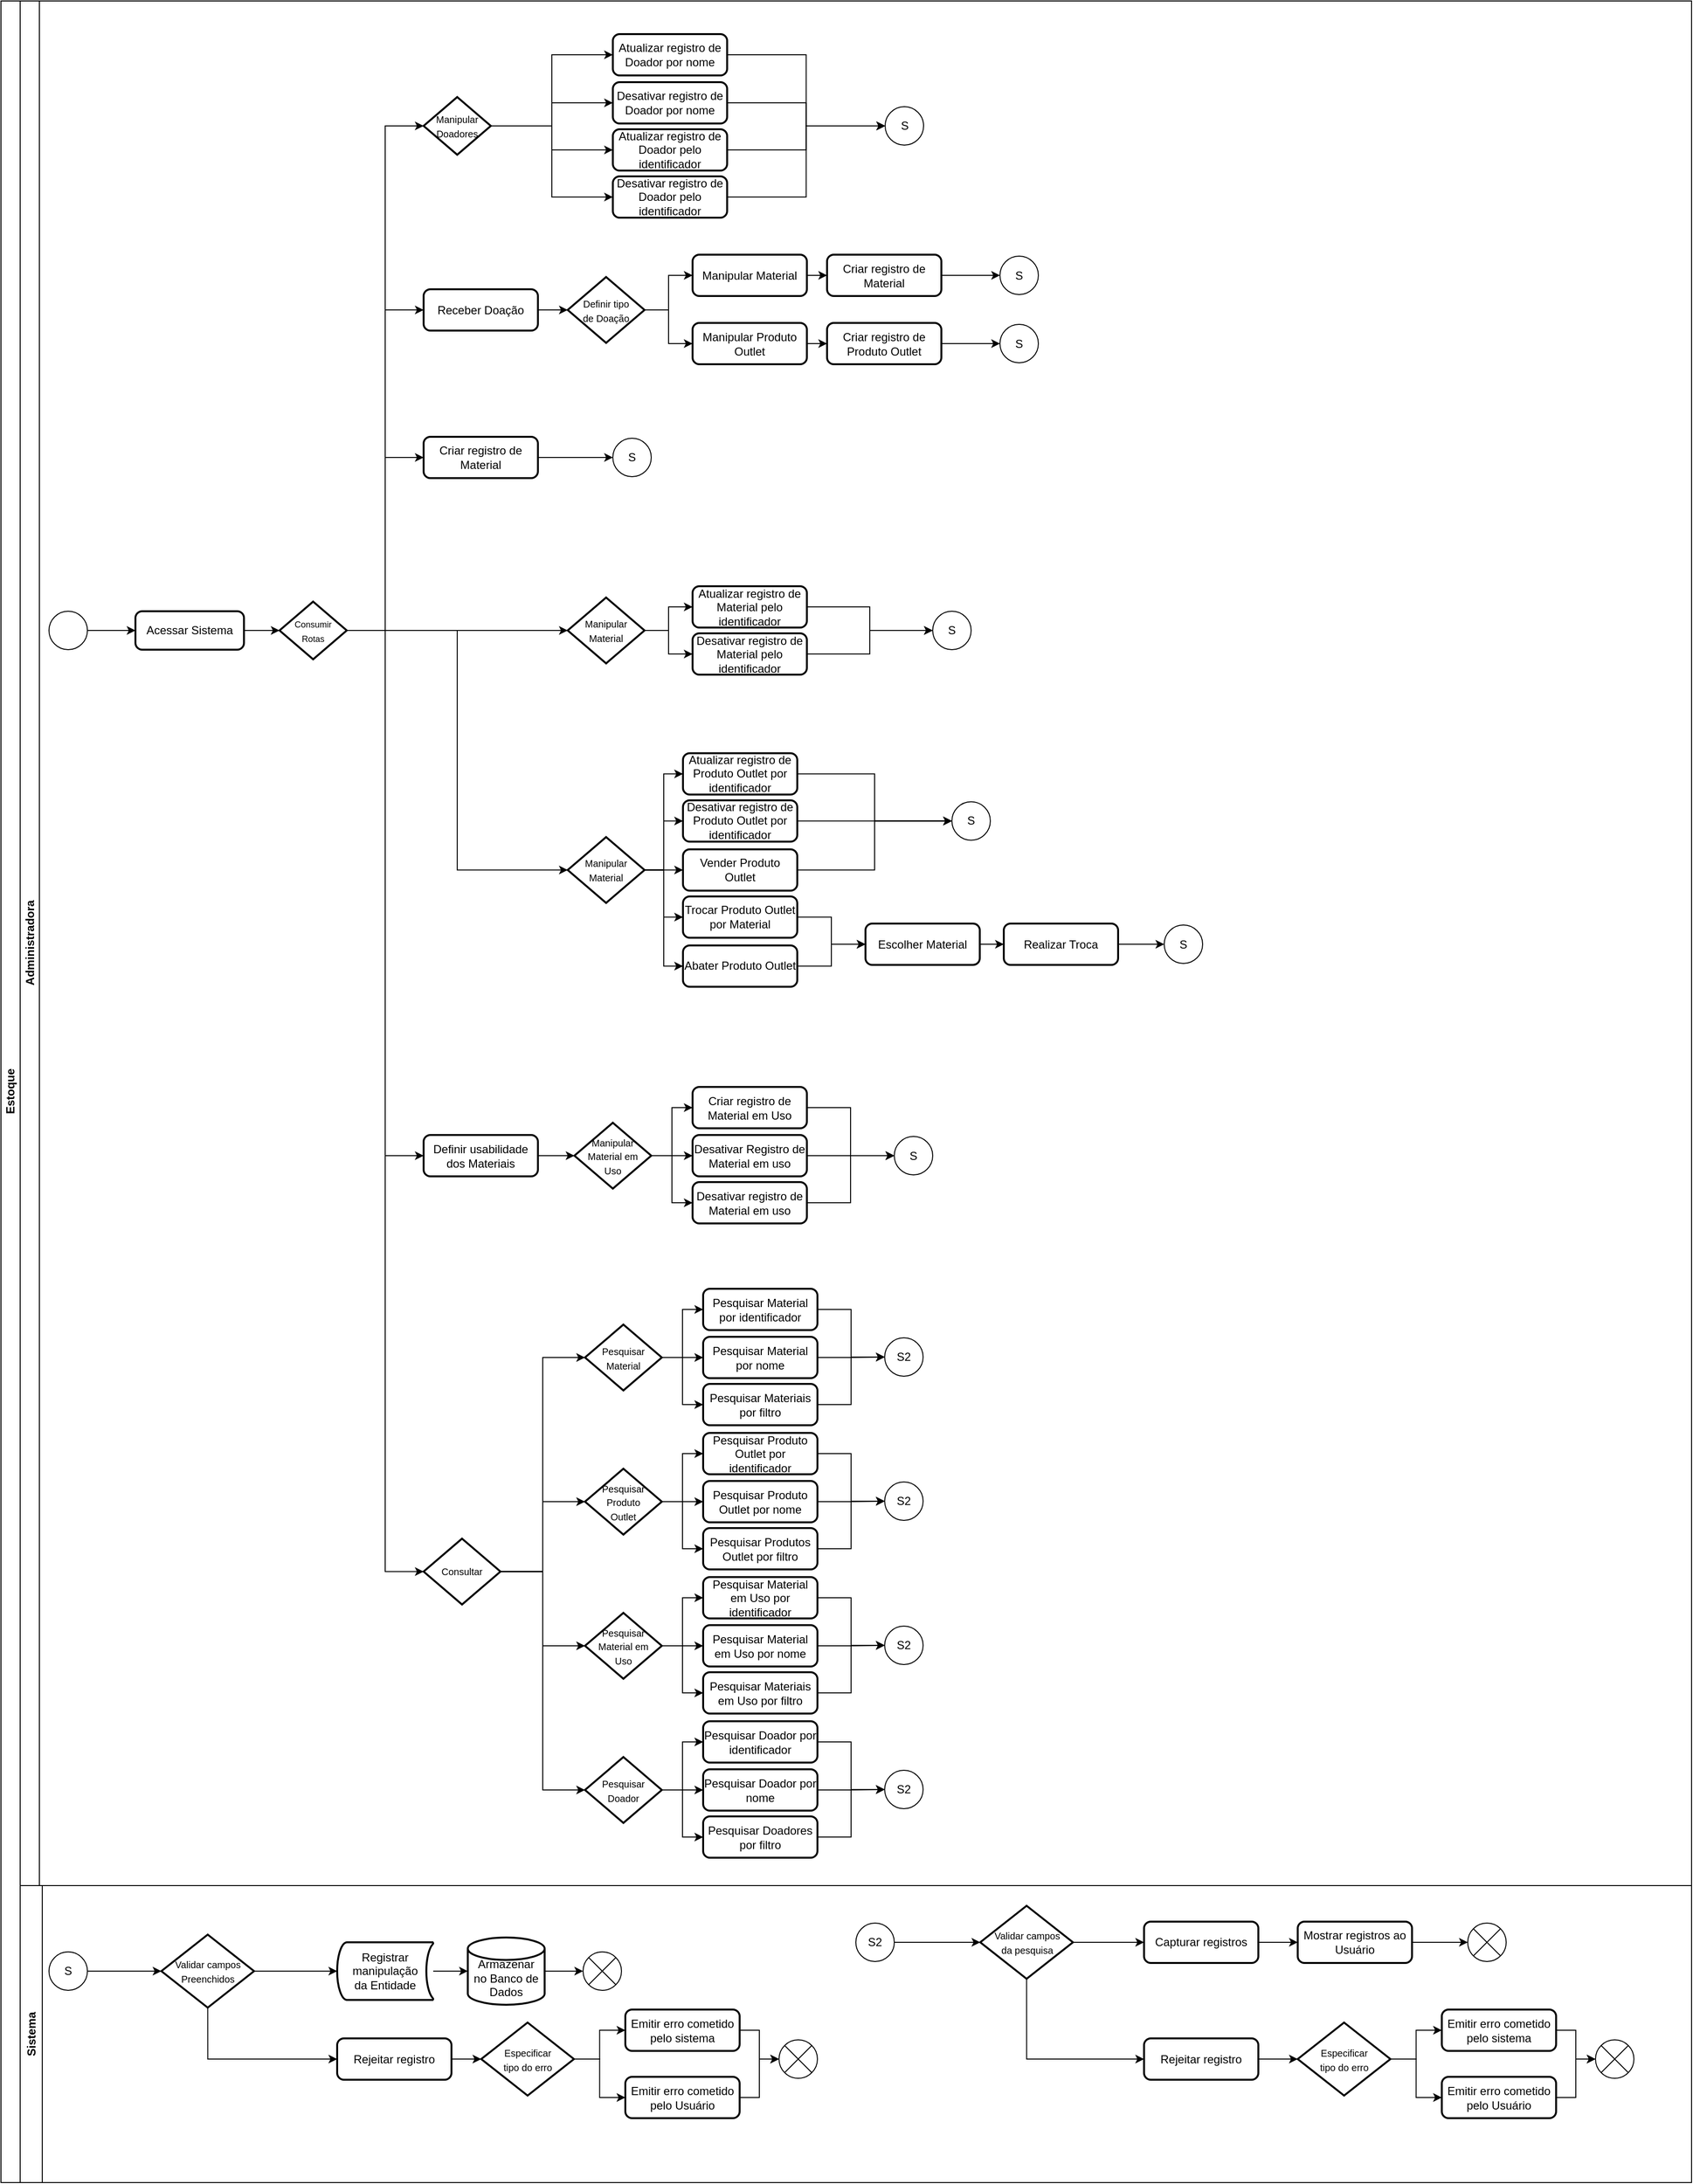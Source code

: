 <mxfile version="24.3.1" type="device">
  <diagram name="Página-1" id="qYTIleNpbE9c3qGc4Jwz">
    <mxGraphModel dx="722" dy="755" grid="1" gridSize="10" guides="1" tooltips="1" connect="1" arrows="1" fold="1" page="1" pageScale="1" pageWidth="827" pageHeight="1169" math="0" shadow="0">
      <root>
        <mxCell id="0" />
        <mxCell id="1" parent="0" />
        <mxCell id="EBbAfh6tv7qkJCFMbe4G-1" value="Estoque" style="swimlane;childLayout=stackLayout;resizeParent=1;resizeParentMax=0;horizontal=0;startSize=20;horizontalStack=0;html=1;" parent="1" vertex="1">
          <mxGeometry x="150" y="20" width="1760" height="2270" as="geometry">
            <mxRectangle x="150" y="20" width="40" height="70" as="alternateBounds" />
          </mxGeometry>
        </mxCell>
        <mxCell id="EBbAfh6tv7qkJCFMbe4G-2" value="Administradora" style="swimlane;startSize=20;horizontal=0;html=1;" parent="EBbAfh6tv7qkJCFMbe4G-1" vertex="1">
          <mxGeometry x="20" width="1740" height="1961" as="geometry">
            <mxRectangle x="20" width="1640" height="30" as="alternateBounds" />
          </mxGeometry>
        </mxCell>
        <mxCell id="EBbAfh6tv7qkJCFMbe4G-159" style="edgeStyle=orthogonalEdgeStyle;rounded=0;orthogonalLoop=1;jettySize=auto;html=1;entryX=0;entryY=0.5;entryDx=0;entryDy=0;" parent="EBbAfh6tv7qkJCFMbe4G-2" source="EBbAfh6tv7qkJCFMbe4G-19" target="EBbAfh6tv7qkJCFMbe4G-155" edge="1">
          <mxGeometry relative="1" as="geometry" />
        </mxCell>
        <mxCell id="EBbAfh6tv7qkJCFMbe4G-160" style="edgeStyle=orthogonalEdgeStyle;rounded=0;orthogonalLoop=1;jettySize=auto;html=1;entryX=0;entryY=0.5;entryDx=0;entryDy=0;" parent="EBbAfh6tv7qkJCFMbe4G-2" source="EBbAfh6tv7qkJCFMbe4G-19" target="EBbAfh6tv7qkJCFMbe4G-154" edge="1">
          <mxGeometry relative="1" as="geometry" />
        </mxCell>
        <mxCell id="EBbAfh6tv7qkJCFMbe4G-161" style="edgeStyle=orthogonalEdgeStyle;rounded=0;orthogonalLoop=1;jettySize=auto;html=1;entryX=0;entryY=0.5;entryDx=0;entryDy=0;" parent="EBbAfh6tv7qkJCFMbe4G-2" source="EBbAfh6tv7qkJCFMbe4G-19" target="EBbAfh6tv7qkJCFMbe4G-152" edge="1">
          <mxGeometry relative="1" as="geometry" />
        </mxCell>
        <mxCell id="EBbAfh6tv7qkJCFMbe4G-162" style="edgeStyle=orthogonalEdgeStyle;rounded=0;orthogonalLoop=1;jettySize=auto;html=1;entryX=0;entryY=0.5;entryDx=0;entryDy=0;" parent="EBbAfh6tv7qkJCFMbe4G-2" source="EBbAfh6tv7qkJCFMbe4G-19" target="EBbAfh6tv7qkJCFMbe4G-153" edge="1">
          <mxGeometry relative="1" as="geometry" />
        </mxCell>
        <mxCell id="EBbAfh6tv7qkJCFMbe4G-19" value="&lt;font size=&quot;1&quot;&gt;Manipular Doadores&lt;/font&gt;" style="strokeWidth=2;html=1;shape=mxgraph.flowchart.decision;whiteSpace=wrap;" parent="EBbAfh6tv7qkJCFMbe4G-2" vertex="1">
          <mxGeometry x="420" y="100" width="70" height="60" as="geometry" />
        </mxCell>
        <mxCell id="EBbAfh6tv7qkJCFMbe4G-145" style="edgeStyle=orthogonalEdgeStyle;rounded=0;orthogonalLoop=1;jettySize=auto;html=1;" parent="EBbAfh6tv7qkJCFMbe4G-2" source="EBbAfh6tv7qkJCFMbe4G-144" edge="1">
          <mxGeometry relative="1" as="geometry">
            <mxPoint x="120" y="655" as="targetPoint" />
          </mxGeometry>
        </mxCell>
        <mxCell id="EBbAfh6tv7qkJCFMbe4G-144" value="" style="ellipse;whiteSpace=wrap;html=1;aspect=fixed;" parent="EBbAfh6tv7qkJCFMbe4G-2" vertex="1">
          <mxGeometry x="30" y="635" width="40" height="40" as="geometry" />
        </mxCell>
        <mxCell id="EBbAfh6tv7qkJCFMbe4G-146" value="Acessar Sistema" style="rounded=1;whiteSpace=wrap;html=1;absoluteArcSize=1;arcSize=14;strokeWidth=2;" parent="EBbAfh6tv7qkJCFMbe4G-2" vertex="1">
          <mxGeometry x="120" y="635" width="113" height="40" as="geometry" />
        </mxCell>
        <mxCell id="EBbAfh6tv7qkJCFMbe4G-189" style="edgeStyle=orthogonalEdgeStyle;rounded=0;orthogonalLoop=1;jettySize=auto;html=1;entryX=0;entryY=0.5;entryDx=0;entryDy=0;" parent="EBbAfh6tv7qkJCFMbe4G-2" source="EBbAfh6tv7qkJCFMbe4G-147" target="EBbAfh6tv7qkJCFMbe4G-168" edge="1">
          <mxGeometry relative="1" as="geometry" />
        </mxCell>
        <mxCell id="EBbAfh6tv7qkJCFMbe4G-193" style="edgeStyle=orthogonalEdgeStyle;rounded=0;orthogonalLoop=1;jettySize=auto;html=1;entryX=0;entryY=0.5;entryDx=0;entryDy=0;" parent="EBbAfh6tv7qkJCFMbe4G-2" source="EBbAfh6tv7qkJCFMbe4G-147" target="EBbAfh6tv7qkJCFMbe4G-191" edge="1">
          <mxGeometry relative="1" as="geometry" />
        </mxCell>
        <mxCell id="EBbAfh6tv7qkJCFMbe4G-248" style="edgeStyle=orthogonalEdgeStyle;rounded=0;orthogonalLoop=1;jettySize=auto;html=1;exitX=1;exitY=0.5;exitDx=0;exitDy=0;exitPerimeter=0;entryX=0;entryY=0.5;entryDx=0;entryDy=0;" parent="EBbAfh6tv7qkJCFMbe4G-2" source="EBbAfh6tv7qkJCFMbe4G-147" target="EBbAfh6tv7qkJCFMbe4G-247" edge="1">
          <mxGeometry relative="1" as="geometry" />
        </mxCell>
        <mxCell id="EBbAfh6tv7qkJCFMbe4G-147" value="&lt;span style=&quot;font-size: 9px;&quot;&gt;Consumir &lt;br&gt;Rotas&lt;/span&gt;" style="strokeWidth=2;html=1;shape=mxgraph.flowchart.decision;whiteSpace=wrap;" parent="EBbAfh6tv7qkJCFMbe4G-2" vertex="1">
          <mxGeometry x="270" y="625" width="70" height="60" as="geometry" />
        </mxCell>
        <mxCell id="EBbAfh6tv7qkJCFMbe4G-148" style="edgeStyle=orthogonalEdgeStyle;rounded=0;orthogonalLoop=1;jettySize=auto;html=1;entryX=0;entryY=0.5;entryDx=0;entryDy=0;entryPerimeter=0;" parent="EBbAfh6tv7qkJCFMbe4G-2" source="EBbAfh6tv7qkJCFMbe4G-146" target="EBbAfh6tv7qkJCFMbe4G-147" edge="1">
          <mxGeometry relative="1" as="geometry" />
        </mxCell>
        <mxCell id="EBbAfh6tv7qkJCFMbe4G-149" style="edgeStyle=orthogonalEdgeStyle;rounded=0;orthogonalLoop=1;jettySize=auto;html=1;entryX=0;entryY=0.5;entryDx=0;entryDy=0;entryPerimeter=0;" parent="EBbAfh6tv7qkJCFMbe4G-2" source="EBbAfh6tv7qkJCFMbe4G-147" target="EBbAfh6tv7qkJCFMbe4G-19" edge="1">
          <mxGeometry relative="1" as="geometry" />
        </mxCell>
        <mxCell id="I0vhVhWJqTMzAjdZEAVi-24" style="edgeStyle=orthogonalEdgeStyle;rounded=0;orthogonalLoop=1;jettySize=auto;html=1;entryX=0;entryY=0.5;entryDx=0;entryDy=0;" parent="EBbAfh6tv7qkJCFMbe4G-2" source="EBbAfh6tv7qkJCFMbe4G-152" target="I0vhVhWJqTMzAjdZEAVi-21" edge="1">
          <mxGeometry relative="1" as="geometry" />
        </mxCell>
        <mxCell id="EBbAfh6tv7qkJCFMbe4G-152" value="Atualizar registro de Doador pelo identificador" style="rounded=1;whiteSpace=wrap;html=1;absoluteArcSize=1;arcSize=14;strokeWidth=2;" parent="EBbAfh6tv7qkJCFMbe4G-2" vertex="1">
          <mxGeometry x="617" y="133.5" width="119" height="43" as="geometry" />
        </mxCell>
        <mxCell id="I0vhVhWJqTMzAjdZEAVi-23" style="edgeStyle=orthogonalEdgeStyle;rounded=0;orthogonalLoop=1;jettySize=auto;html=1;entryX=0;entryY=0.5;entryDx=0;entryDy=0;" parent="EBbAfh6tv7qkJCFMbe4G-2" source="EBbAfh6tv7qkJCFMbe4G-153" target="I0vhVhWJqTMzAjdZEAVi-21" edge="1">
          <mxGeometry relative="1" as="geometry" />
        </mxCell>
        <mxCell id="EBbAfh6tv7qkJCFMbe4G-153" value="Desativar registro de Doador pelo identificador" style="rounded=1;whiteSpace=wrap;html=1;absoluteArcSize=1;arcSize=14;strokeWidth=2;" parent="EBbAfh6tv7qkJCFMbe4G-2" vertex="1">
          <mxGeometry x="617" y="182.5" width="119" height="43" as="geometry" />
        </mxCell>
        <mxCell id="I0vhVhWJqTMzAjdZEAVi-25" style="edgeStyle=orthogonalEdgeStyle;rounded=0;orthogonalLoop=1;jettySize=auto;html=1;entryX=0;entryY=0.5;entryDx=0;entryDy=0;" parent="EBbAfh6tv7qkJCFMbe4G-2" source="EBbAfh6tv7qkJCFMbe4G-154" target="I0vhVhWJqTMzAjdZEAVi-21" edge="1">
          <mxGeometry relative="1" as="geometry" />
        </mxCell>
        <mxCell id="EBbAfh6tv7qkJCFMbe4G-154" value="Desativar registro de Doador por nome" style="rounded=1;whiteSpace=wrap;html=1;absoluteArcSize=1;arcSize=14;strokeWidth=2;" parent="EBbAfh6tv7qkJCFMbe4G-2" vertex="1">
          <mxGeometry x="617" y="84.5" width="119" height="43" as="geometry" />
        </mxCell>
        <mxCell id="I0vhVhWJqTMzAjdZEAVi-26" style="edgeStyle=orthogonalEdgeStyle;rounded=0;orthogonalLoop=1;jettySize=auto;html=1;entryX=0;entryY=0.5;entryDx=0;entryDy=0;" parent="EBbAfh6tv7qkJCFMbe4G-2" source="EBbAfh6tv7qkJCFMbe4G-155" target="I0vhVhWJqTMzAjdZEAVi-21" edge="1">
          <mxGeometry relative="1" as="geometry">
            <mxPoint x="880" y="100" as="targetPoint" />
          </mxGeometry>
        </mxCell>
        <mxCell id="EBbAfh6tv7qkJCFMbe4G-155" value="Atualizar registro de Doador por nome" style="rounded=1;whiteSpace=wrap;html=1;absoluteArcSize=1;arcSize=14;strokeWidth=2;" parent="EBbAfh6tv7qkJCFMbe4G-2" vertex="1">
          <mxGeometry x="617" y="34.5" width="119" height="43" as="geometry" />
        </mxCell>
        <mxCell id="EBbAfh6tv7qkJCFMbe4G-170" style="edgeStyle=orthogonalEdgeStyle;rounded=0;orthogonalLoop=1;jettySize=auto;html=1;" parent="EBbAfh6tv7qkJCFMbe4G-2" source="EBbAfh6tv7qkJCFMbe4G-168" target="EBbAfh6tv7qkJCFMbe4G-169" edge="1">
          <mxGeometry relative="1" as="geometry" />
        </mxCell>
        <mxCell id="EBbAfh6tv7qkJCFMbe4G-168" value="Receber Doação" style="rounded=1;whiteSpace=wrap;html=1;absoluteArcSize=1;arcSize=14;strokeWidth=2;" parent="EBbAfh6tv7qkJCFMbe4G-2" vertex="1">
          <mxGeometry x="420" y="300" width="119" height="43" as="geometry" />
        </mxCell>
        <mxCell id="EBbAfh6tv7qkJCFMbe4G-173" style="edgeStyle=orthogonalEdgeStyle;rounded=0;orthogonalLoop=1;jettySize=auto;html=1;" parent="EBbAfh6tv7qkJCFMbe4G-2" source="EBbAfh6tv7qkJCFMbe4G-169" target="EBbAfh6tv7qkJCFMbe4G-172" edge="1">
          <mxGeometry relative="1" as="geometry" />
        </mxCell>
        <mxCell id="EBbAfh6tv7qkJCFMbe4G-174" style="edgeStyle=orthogonalEdgeStyle;rounded=0;orthogonalLoop=1;jettySize=auto;html=1;" parent="EBbAfh6tv7qkJCFMbe4G-2" source="EBbAfh6tv7qkJCFMbe4G-169" target="EBbAfh6tv7qkJCFMbe4G-171" edge="1">
          <mxGeometry relative="1" as="geometry" />
        </mxCell>
        <mxCell id="EBbAfh6tv7qkJCFMbe4G-169" value="&lt;font size=&quot;1&quot;&gt;Definir tipo &lt;br&gt;de Doação&lt;/font&gt;" style="strokeWidth=2;html=1;shape=mxgraph.flowchart.decision;whiteSpace=wrap;" parent="EBbAfh6tv7qkJCFMbe4G-2" vertex="1">
          <mxGeometry x="570" y="287.25" width="80" height="68.5" as="geometry" />
        </mxCell>
        <mxCell id="EBbAfh6tv7qkJCFMbe4G-177" style="edgeStyle=orthogonalEdgeStyle;rounded=0;orthogonalLoop=1;jettySize=auto;html=1;" parent="EBbAfh6tv7qkJCFMbe4G-2" source="EBbAfh6tv7qkJCFMbe4G-171" target="EBbAfh6tv7qkJCFMbe4G-175" edge="1">
          <mxGeometry relative="1" as="geometry" />
        </mxCell>
        <mxCell id="EBbAfh6tv7qkJCFMbe4G-171" value="Manipular Material" style="rounded=1;whiteSpace=wrap;html=1;absoluteArcSize=1;arcSize=14;strokeWidth=2;" parent="EBbAfh6tv7qkJCFMbe4G-2" vertex="1">
          <mxGeometry x="700" y="264" width="119" height="43" as="geometry" />
        </mxCell>
        <mxCell id="EBbAfh6tv7qkJCFMbe4G-178" style="edgeStyle=orthogonalEdgeStyle;rounded=0;orthogonalLoop=1;jettySize=auto;html=1;" parent="EBbAfh6tv7qkJCFMbe4G-2" source="EBbAfh6tv7qkJCFMbe4G-172" target="EBbAfh6tv7qkJCFMbe4G-176" edge="1">
          <mxGeometry relative="1" as="geometry" />
        </mxCell>
        <mxCell id="EBbAfh6tv7qkJCFMbe4G-172" value="Manipular Produto Outlet" style="rounded=1;whiteSpace=wrap;html=1;absoluteArcSize=1;arcSize=14;strokeWidth=2;" parent="EBbAfh6tv7qkJCFMbe4G-2" vertex="1">
          <mxGeometry x="700" y="335" width="119" height="43" as="geometry" />
        </mxCell>
        <mxCell id="I0vhVhWJqTMzAjdZEAVi-20" style="edgeStyle=orthogonalEdgeStyle;rounded=0;orthogonalLoop=1;jettySize=auto;html=1;entryX=0;entryY=0.5;entryDx=0;entryDy=0;" parent="EBbAfh6tv7qkJCFMbe4G-2" source="EBbAfh6tv7qkJCFMbe4G-175" target="I0vhVhWJqTMzAjdZEAVi-18" edge="1">
          <mxGeometry relative="1" as="geometry" />
        </mxCell>
        <mxCell id="EBbAfh6tv7qkJCFMbe4G-175" value="Criar registro de Material" style="rounded=1;whiteSpace=wrap;html=1;absoluteArcSize=1;arcSize=14;strokeWidth=2;" parent="EBbAfh6tv7qkJCFMbe4G-2" vertex="1">
          <mxGeometry x="840" y="264" width="119" height="43" as="geometry" />
        </mxCell>
        <mxCell id="I0vhVhWJqTMzAjdZEAVi-19" style="edgeStyle=orthogonalEdgeStyle;rounded=0;orthogonalLoop=1;jettySize=auto;html=1;entryX=0;entryY=0.5;entryDx=0;entryDy=0;" parent="EBbAfh6tv7qkJCFMbe4G-2" source="EBbAfh6tv7qkJCFMbe4G-176" target="I0vhVhWJqTMzAjdZEAVi-17" edge="1">
          <mxGeometry relative="1" as="geometry" />
        </mxCell>
        <mxCell id="EBbAfh6tv7qkJCFMbe4G-176" value="Criar registro de Produto Outlet" style="rounded=1;whiteSpace=wrap;html=1;absoluteArcSize=1;arcSize=14;strokeWidth=2;" parent="EBbAfh6tv7qkJCFMbe4G-2" vertex="1">
          <mxGeometry x="840" y="335" width="119" height="43" as="geometry" />
        </mxCell>
        <mxCell id="I0vhVhWJqTMzAjdZEAVi-16" style="edgeStyle=orthogonalEdgeStyle;rounded=0;orthogonalLoop=1;jettySize=auto;html=1;exitX=1;exitY=0.5;exitDx=0;exitDy=0;entryX=0;entryY=0.5;entryDx=0;entryDy=0;" parent="EBbAfh6tv7qkJCFMbe4G-2" source="EBbAfh6tv7qkJCFMbe4G-191" target="I0vhVhWJqTMzAjdZEAVi-15" edge="1">
          <mxGeometry relative="1" as="geometry" />
        </mxCell>
        <mxCell id="EBbAfh6tv7qkJCFMbe4G-191" value="Criar registro de Material" style="rounded=1;whiteSpace=wrap;html=1;absoluteArcSize=1;arcSize=14;strokeWidth=2;" parent="EBbAfh6tv7qkJCFMbe4G-2" vertex="1">
          <mxGeometry x="420" y="453.5" width="119" height="43" as="geometry" />
        </mxCell>
        <mxCell id="EBbAfh6tv7qkJCFMbe4G-202" style="edgeStyle=orthogonalEdgeStyle;rounded=0;orthogonalLoop=1;jettySize=auto;html=1;" parent="EBbAfh6tv7qkJCFMbe4G-2" source="EBbAfh6tv7qkJCFMbe4G-198" target="EBbAfh6tv7qkJCFMbe4G-200" edge="1">
          <mxGeometry relative="1" as="geometry" />
        </mxCell>
        <mxCell id="EBbAfh6tv7qkJCFMbe4G-203" style="edgeStyle=orthogonalEdgeStyle;rounded=0;orthogonalLoop=1;jettySize=auto;html=1;" parent="EBbAfh6tv7qkJCFMbe4G-2" source="EBbAfh6tv7qkJCFMbe4G-198" target="EBbAfh6tv7qkJCFMbe4G-201" edge="1">
          <mxGeometry relative="1" as="geometry" />
        </mxCell>
        <mxCell id="EBbAfh6tv7qkJCFMbe4G-198" value="&lt;font size=&quot;1&quot;&gt;Manipular Material&lt;/font&gt;" style="strokeWidth=2;html=1;shape=mxgraph.flowchart.decision;whiteSpace=wrap;" parent="EBbAfh6tv7qkJCFMbe4G-2" vertex="1">
          <mxGeometry x="570" y="620.75" width="80" height="68.5" as="geometry" />
        </mxCell>
        <mxCell id="EBbAfh6tv7qkJCFMbe4G-199" style="edgeStyle=orthogonalEdgeStyle;rounded=0;orthogonalLoop=1;jettySize=auto;html=1;entryX=0;entryY=0.5;entryDx=0;entryDy=0;entryPerimeter=0;" parent="EBbAfh6tv7qkJCFMbe4G-2" source="EBbAfh6tv7qkJCFMbe4G-147" target="EBbAfh6tv7qkJCFMbe4G-198" edge="1">
          <mxGeometry relative="1" as="geometry" />
        </mxCell>
        <mxCell id="I0vhVhWJqTMzAjdZEAVi-13" style="edgeStyle=orthogonalEdgeStyle;rounded=0;orthogonalLoop=1;jettySize=auto;html=1;entryX=0;entryY=0.5;entryDx=0;entryDy=0;" parent="EBbAfh6tv7qkJCFMbe4G-2" source="EBbAfh6tv7qkJCFMbe4G-200" target="I0vhVhWJqTMzAjdZEAVi-12" edge="1">
          <mxGeometry relative="1" as="geometry" />
        </mxCell>
        <mxCell id="EBbAfh6tv7qkJCFMbe4G-200" value="Atualizar registro de Material pelo identificador" style="rounded=1;whiteSpace=wrap;html=1;absoluteArcSize=1;arcSize=14;strokeWidth=2;" parent="EBbAfh6tv7qkJCFMbe4G-2" vertex="1">
          <mxGeometry x="700" y="609" width="119" height="43" as="geometry" />
        </mxCell>
        <mxCell id="I0vhVhWJqTMzAjdZEAVi-14" style="edgeStyle=orthogonalEdgeStyle;rounded=0;orthogonalLoop=1;jettySize=auto;html=1;entryX=0;entryY=0.5;entryDx=0;entryDy=0;" parent="EBbAfh6tv7qkJCFMbe4G-2" source="EBbAfh6tv7qkJCFMbe4G-201" target="I0vhVhWJqTMzAjdZEAVi-12" edge="1">
          <mxGeometry relative="1" as="geometry" />
        </mxCell>
        <mxCell id="EBbAfh6tv7qkJCFMbe4G-201" value="Desativar registro de Material pelo identificador" style="rounded=1;whiteSpace=wrap;html=1;absoluteArcSize=1;arcSize=14;strokeWidth=2;" parent="EBbAfh6tv7qkJCFMbe4G-2" vertex="1">
          <mxGeometry x="700" y="658" width="119" height="43" as="geometry" />
        </mxCell>
        <mxCell id="EBbAfh6tv7qkJCFMbe4G-219" style="edgeStyle=orthogonalEdgeStyle;rounded=0;orthogonalLoop=1;jettySize=auto;html=1;entryX=0;entryY=0.5;entryDx=0;entryDy=0;" parent="EBbAfh6tv7qkJCFMbe4G-2" source="EBbAfh6tv7qkJCFMbe4G-211" target="EBbAfh6tv7qkJCFMbe4G-213" edge="1">
          <mxGeometry relative="1" as="geometry" />
        </mxCell>
        <mxCell id="EBbAfh6tv7qkJCFMbe4G-220" style="edgeStyle=orthogonalEdgeStyle;rounded=0;orthogonalLoop=1;jettySize=auto;html=1;" parent="EBbAfh6tv7qkJCFMbe4G-2" source="EBbAfh6tv7qkJCFMbe4G-211" target="EBbAfh6tv7qkJCFMbe4G-217" edge="1">
          <mxGeometry relative="1" as="geometry" />
        </mxCell>
        <mxCell id="EBbAfh6tv7qkJCFMbe4G-221" style="edgeStyle=orthogonalEdgeStyle;rounded=0;orthogonalLoop=1;jettySize=auto;html=1;" parent="EBbAfh6tv7qkJCFMbe4G-2" source="EBbAfh6tv7qkJCFMbe4G-211" target="EBbAfh6tv7qkJCFMbe4G-214" edge="1">
          <mxGeometry relative="1" as="geometry" />
        </mxCell>
        <mxCell id="EBbAfh6tv7qkJCFMbe4G-222" style="edgeStyle=orthogonalEdgeStyle;rounded=0;orthogonalLoop=1;jettySize=auto;html=1;" parent="EBbAfh6tv7qkJCFMbe4G-2" source="EBbAfh6tv7qkJCFMbe4G-211" target="EBbAfh6tv7qkJCFMbe4G-218" edge="1">
          <mxGeometry relative="1" as="geometry" />
        </mxCell>
        <mxCell id="EBbAfh6tv7qkJCFMbe4G-223" style="edgeStyle=orthogonalEdgeStyle;rounded=0;orthogonalLoop=1;jettySize=auto;html=1;entryX=0;entryY=0.5;entryDx=0;entryDy=0;" parent="EBbAfh6tv7qkJCFMbe4G-2" source="EBbAfh6tv7qkJCFMbe4G-211" target="EBbAfh6tv7qkJCFMbe4G-216" edge="1">
          <mxGeometry relative="1" as="geometry" />
        </mxCell>
        <mxCell id="EBbAfh6tv7qkJCFMbe4G-211" value="&lt;font size=&quot;1&quot;&gt;Manipular Material&lt;/font&gt;" style="strokeWidth=2;html=1;shape=mxgraph.flowchart.decision;whiteSpace=wrap;" parent="EBbAfh6tv7qkJCFMbe4G-2" vertex="1">
          <mxGeometry x="570" y="870" width="80" height="68.5" as="geometry" />
        </mxCell>
        <mxCell id="EBbAfh6tv7qkJCFMbe4G-212" style="edgeStyle=orthogonalEdgeStyle;rounded=0;orthogonalLoop=1;jettySize=auto;html=1;entryX=0;entryY=0.5;entryDx=0;entryDy=0;entryPerimeter=0;" parent="EBbAfh6tv7qkJCFMbe4G-2" source="EBbAfh6tv7qkJCFMbe4G-147" target="EBbAfh6tv7qkJCFMbe4G-211" edge="1">
          <mxGeometry relative="1" as="geometry" />
        </mxCell>
        <mxCell id="I0vhVhWJqTMzAjdZEAVi-10" style="edgeStyle=orthogonalEdgeStyle;rounded=0;orthogonalLoop=1;jettySize=auto;html=1;entryX=0;entryY=0.5;entryDx=0;entryDy=0;" parent="EBbAfh6tv7qkJCFMbe4G-2" source="EBbAfh6tv7qkJCFMbe4G-213" target="I0vhVhWJqTMzAjdZEAVi-7" edge="1">
          <mxGeometry relative="1" as="geometry" />
        </mxCell>
        <mxCell id="EBbAfh6tv7qkJCFMbe4G-213" value="Atualizar registro de Produto Outlet por identificador" style="rounded=1;whiteSpace=wrap;html=1;absoluteArcSize=1;arcSize=14;strokeWidth=2;" parent="EBbAfh6tv7qkJCFMbe4G-2" vertex="1">
          <mxGeometry x="690" y="782.75" width="119" height="43" as="geometry" />
        </mxCell>
        <mxCell id="I0vhVhWJqTMzAjdZEAVi-9" style="edgeStyle=orthogonalEdgeStyle;rounded=0;orthogonalLoop=1;jettySize=auto;html=1;entryX=0;entryY=0.5;entryDx=0;entryDy=0;" parent="EBbAfh6tv7qkJCFMbe4G-2" source="EBbAfh6tv7qkJCFMbe4G-214" target="I0vhVhWJqTMzAjdZEAVi-7" edge="1">
          <mxGeometry relative="1" as="geometry" />
        </mxCell>
        <mxCell id="EBbAfh6tv7qkJCFMbe4G-214" value="Desativar registro de Produto Outlet por identificador" style="rounded=1;whiteSpace=wrap;html=1;absoluteArcSize=1;arcSize=14;strokeWidth=2;" parent="EBbAfh6tv7qkJCFMbe4G-2" vertex="1">
          <mxGeometry x="690" y="831.75" width="119" height="43" as="geometry" />
        </mxCell>
        <mxCell id="I0vhVhWJqTMzAjdZEAVi-8" style="edgeStyle=orthogonalEdgeStyle;rounded=0;orthogonalLoop=1;jettySize=auto;html=1;entryX=0;entryY=0.5;entryDx=0;entryDy=0;" parent="EBbAfh6tv7qkJCFMbe4G-2" source="EBbAfh6tv7qkJCFMbe4G-217" target="I0vhVhWJqTMzAjdZEAVi-7" edge="1">
          <mxGeometry relative="1" as="geometry" />
        </mxCell>
        <mxCell id="EBbAfh6tv7qkJCFMbe4G-217" value="Vender Produto Outlet" style="rounded=1;whiteSpace=wrap;html=1;absoluteArcSize=1;arcSize=14;strokeWidth=2;" parent="EBbAfh6tv7qkJCFMbe4G-2" vertex="1">
          <mxGeometry x="690" y="882.75" width="119" height="43" as="geometry" />
        </mxCell>
        <mxCell id="EBbAfh6tv7qkJCFMbe4G-242" style="edgeStyle=orthogonalEdgeStyle;rounded=0;orthogonalLoop=1;jettySize=auto;html=1;" parent="EBbAfh6tv7qkJCFMbe4G-2" source="EBbAfh6tv7qkJCFMbe4G-218" target="EBbAfh6tv7qkJCFMbe4G-232" edge="1">
          <mxGeometry relative="1" as="geometry" />
        </mxCell>
        <mxCell id="EBbAfh6tv7qkJCFMbe4G-218" value="Trocar Produto Outlet por Material" style="rounded=1;whiteSpace=wrap;html=1;absoluteArcSize=1;arcSize=14;strokeWidth=2;" parent="EBbAfh6tv7qkJCFMbe4G-2" vertex="1">
          <mxGeometry x="690" y="931.75" width="119" height="43" as="geometry" />
        </mxCell>
        <mxCell id="EBbAfh6tv7qkJCFMbe4G-241" style="edgeStyle=orthogonalEdgeStyle;rounded=0;orthogonalLoop=1;jettySize=auto;html=1;" parent="EBbAfh6tv7qkJCFMbe4G-2" source="EBbAfh6tv7qkJCFMbe4G-216" target="EBbAfh6tv7qkJCFMbe4G-232" edge="1">
          <mxGeometry relative="1" as="geometry" />
        </mxCell>
        <mxCell id="EBbAfh6tv7qkJCFMbe4G-216" value="Abater Produto Outlet" style="rounded=1;whiteSpace=wrap;html=1;absoluteArcSize=1;arcSize=14;strokeWidth=2;" parent="EBbAfh6tv7qkJCFMbe4G-2" vertex="1">
          <mxGeometry x="690" y="982.75" width="119" height="43" as="geometry" />
        </mxCell>
        <mxCell id="EBbAfh6tv7qkJCFMbe4G-243" style="edgeStyle=orthogonalEdgeStyle;rounded=0;orthogonalLoop=1;jettySize=auto;html=1;exitX=1;exitY=0.5;exitDx=0;exitDy=0;" parent="EBbAfh6tv7qkJCFMbe4G-2" source="EBbAfh6tv7qkJCFMbe4G-232" target="EBbAfh6tv7qkJCFMbe4G-233" edge="1">
          <mxGeometry relative="1" as="geometry" />
        </mxCell>
        <mxCell id="EBbAfh6tv7qkJCFMbe4G-232" value="Escolher Material" style="rounded=1;whiteSpace=wrap;html=1;absoluteArcSize=1;arcSize=14;strokeWidth=2;" parent="EBbAfh6tv7qkJCFMbe4G-2" vertex="1">
          <mxGeometry x="880" y="960" width="119" height="43" as="geometry" />
        </mxCell>
        <mxCell id="I0vhVhWJqTMzAjdZEAVi-11" style="edgeStyle=orthogonalEdgeStyle;rounded=0;orthogonalLoop=1;jettySize=auto;html=1;" parent="EBbAfh6tv7qkJCFMbe4G-2" source="EBbAfh6tv7qkJCFMbe4G-233" target="I0vhVhWJqTMzAjdZEAVi-6" edge="1">
          <mxGeometry relative="1" as="geometry" />
        </mxCell>
        <mxCell id="EBbAfh6tv7qkJCFMbe4G-233" value="Realizar Troca" style="rounded=1;whiteSpace=wrap;html=1;absoluteArcSize=1;arcSize=14;strokeWidth=2;" parent="EBbAfh6tv7qkJCFMbe4G-2" vertex="1">
          <mxGeometry x="1024" y="960" width="119" height="43" as="geometry" />
        </mxCell>
        <mxCell id="EBbAfh6tv7qkJCFMbe4G-255" style="edgeStyle=orthogonalEdgeStyle;rounded=0;orthogonalLoop=1;jettySize=auto;html=1;" parent="EBbAfh6tv7qkJCFMbe4G-2" source="EBbAfh6tv7qkJCFMbe4G-247" target="EBbAfh6tv7qkJCFMbe4G-249" edge="1">
          <mxGeometry relative="1" as="geometry" />
        </mxCell>
        <mxCell id="EBbAfh6tv7qkJCFMbe4G-247" value="Definir usabilidade dos Materiais" style="rounded=1;whiteSpace=wrap;html=1;absoluteArcSize=1;arcSize=14;strokeWidth=2;" parent="EBbAfh6tv7qkJCFMbe4G-2" vertex="1">
          <mxGeometry x="420" y="1180" width="119" height="43" as="geometry" />
        </mxCell>
        <mxCell id="EBbAfh6tv7qkJCFMbe4G-256" style="edgeStyle=orthogonalEdgeStyle;rounded=0;orthogonalLoop=1;jettySize=auto;html=1;" parent="EBbAfh6tv7qkJCFMbe4G-2" source="EBbAfh6tv7qkJCFMbe4G-249" target="EBbAfh6tv7qkJCFMbe4G-254" edge="1">
          <mxGeometry relative="1" as="geometry" />
        </mxCell>
        <mxCell id="EBbAfh6tv7qkJCFMbe4G-257" style="edgeStyle=orthogonalEdgeStyle;rounded=0;orthogonalLoop=1;jettySize=auto;html=1;" parent="EBbAfh6tv7qkJCFMbe4G-2" source="EBbAfh6tv7qkJCFMbe4G-249" target="EBbAfh6tv7qkJCFMbe4G-252" edge="1">
          <mxGeometry relative="1" as="geometry" />
        </mxCell>
        <mxCell id="EBbAfh6tv7qkJCFMbe4G-258" style="edgeStyle=orthogonalEdgeStyle;rounded=0;orthogonalLoop=1;jettySize=auto;html=1;" parent="EBbAfh6tv7qkJCFMbe4G-2" source="EBbAfh6tv7qkJCFMbe4G-249" target="EBbAfh6tv7qkJCFMbe4G-253" edge="1">
          <mxGeometry relative="1" as="geometry" />
        </mxCell>
        <mxCell id="EBbAfh6tv7qkJCFMbe4G-249" value="&lt;font size=&quot;1&quot;&gt;Manipular Material em &lt;br&gt;Uso&lt;/font&gt;" style="strokeWidth=2;html=1;shape=mxgraph.flowchart.decision;whiteSpace=wrap;" parent="EBbAfh6tv7qkJCFMbe4G-2" vertex="1">
          <mxGeometry x="577" y="1167.25" width="80" height="68.5" as="geometry" />
        </mxCell>
        <mxCell id="I0vhVhWJqTMzAjdZEAVi-4" style="edgeStyle=orthogonalEdgeStyle;rounded=0;orthogonalLoop=1;jettySize=auto;html=1;exitX=1;exitY=0.5;exitDx=0;exitDy=0;entryX=0;entryY=0.5;entryDx=0;entryDy=0;" parent="EBbAfh6tv7qkJCFMbe4G-2" source="EBbAfh6tv7qkJCFMbe4G-252" target="I0vhVhWJqTMzAjdZEAVi-2" edge="1">
          <mxGeometry relative="1" as="geometry" />
        </mxCell>
        <mxCell id="EBbAfh6tv7qkJCFMbe4G-252" value="Desativar Registro de Material em uso" style="rounded=1;whiteSpace=wrap;html=1;absoluteArcSize=1;arcSize=14;strokeWidth=2;" parent="EBbAfh6tv7qkJCFMbe4G-2" vertex="1">
          <mxGeometry x="700" y="1180" width="119" height="43" as="geometry" />
        </mxCell>
        <mxCell id="I0vhVhWJqTMzAjdZEAVi-5" style="edgeStyle=orthogonalEdgeStyle;rounded=0;orthogonalLoop=1;jettySize=auto;html=1;entryX=0;entryY=0.5;entryDx=0;entryDy=0;" parent="EBbAfh6tv7qkJCFMbe4G-2" source="EBbAfh6tv7qkJCFMbe4G-253" target="I0vhVhWJqTMzAjdZEAVi-2" edge="1">
          <mxGeometry relative="1" as="geometry" />
        </mxCell>
        <mxCell id="EBbAfh6tv7qkJCFMbe4G-253" value="Desativar registro de Material em uso" style="rounded=1;whiteSpace=wrap;html=1;absoluteArcSize=1;arcSize=14;strokeWidth=2;" parent="EBbAfh6tv7qkJCFMbe4G-2" vertex="1">
          <mxGeometry x="700" y="1229" width="119" height="43" as="geometry" />
        </mxCell>
        <mxCell id="I0vhVhWJqTMzAjdZEAVi-3" style="edgeStyle=orthogonalEdgeStyle;rounded=0;orthogonalLoop=1;jettySize=auto;html=1;entryX=0;entryY=0.5;entryDx=0;entryDy=0;" parent="EBbAfh6tv7qkJCFMbe4G-2" source="EBbAfh6tv7qkJCFMbe4G-254" target="I0vhVhWJqTMzAjdZEAVi-2" edge="1">
          <mxGeometry relative="1" as="geometry" />
        </mxCell>
        <mxCell id="EBbAfh6tv7qkJCFMbe4G-254" value="Criar registro de Material em Uso" style="rounded=1;whiteSpace=wrap;html=1;absoluteArcSize=1;arcSize=14;strokeWidth=2;" parent="EBbAfh6tv7qkJCFMbe4G-2" vertex="1">
          <mxGeometry x="700" y="1130" width="119" height="43" as="geometry" />
        </mxCell>
        <mxCell id="EBbAfh6tv7qkJCFMbe4G-317" value="" style="group" parent="EBbAfh6tv7qkJCFMbe4G-2" vertex="1" connectable="0">
          <mxGeometry x="588" y="1640" width="242" height="142" as="geometry" />
        </mxCell>
        <mxCell id="EBbAfh6tv7qkJCFMbe4G-302" style="edgeStyle=orthogonalEdgeStyle;rounded=0;orthogonalLoop=1;jettySize=auto;html=1;" parent="EBbAfh6tv7qkJCFMbe4G-317" source="EBbAfh6tv7qkJCFMbe4G-305" target="EBbAfh6tv7qkJCFMbe4G-308" edge="1">
          <mxGeometry relative="1" as="geometry" />
        </mxCell>
        <mxCell id="EBbAfh6tv7qkJCFMbe4G-303" style="edgeStyle=orthogonalEdgeStyle;rounded=0;orthogonalLoop=1;jettySize=auto;html=1;" parent="EBbAfh6tv7qkJCFMbe4G-317" source="EBbAfh6tv7qkJCFMbe4G-305" target="EBbAfh6tv7qkJCFMbe4G-306" edge="1">
          <mxGeometry relative="1" as="geometry" />
        </mxCell>
        <mxCell id="EBbAfh6tv7qkJCFMbe4G-304" style="edgeStyle=orthogonalEdgeStyle;rounded=0;orthogonalLoop=1;jettySize=auto;html=1;" parent="EBbAfh6tv7qkJCFMbe4G-317" source="EBbAfh6tv7qkJCFMbe4G-305" target="EBbAfh6tv7qkJCFMbe4G-307" edge="1">
          <mxGeometry relative="1" as="geometry" />
        </mxCell>
        <mxCell id="EBbAfh6tv7qkJCFMbe4G-305" value="&lt;span style=&quot;font-size: x-small;&quot;&gt;Pesquisar Material em&lt;br&gt;Uso&lt;/span&gt;" style="strokeWidth=2;html=1;shape=mxgraph.flowchart.decision;whiteSpace=wrap;" parent="EBbAfh6tv7qkJCFMbe4G-317" vertex="1">
          <mxGeometry y="37.25" width="80" height="68.5" as="geometry" />
        </mxCell>
        <mxCell id="EBbAfh6tv7qkJCFMbe4G-306" value="Pesquisar Material em Uso por nome" style="rounded=1;whiteSpace=wrap;html=1;absoluteArcSize=1;arcSize=14;strokeWidth=2;" parent="EBbAfh6tv7qkJCFMbe4G-317" vertex="1">
          <mxGeometry x="123" y="50" width="119" height="43" as="geometry" />
        </mxCell>
        <mxCell id="EBbAfh6tv7qkJCFMbe4G-307" value="Pesquisar Materiais em Uso por filtro" style="rounded=1;whiteSpace=wrap;html=1;absoluteArcSize=1;arcSize=14;strokeWidth=2;" parent="EBbAfh6tv7qkJCFMbe4G-317" vertex="1">
          <mxGeometry x="123" y="99" width="119" height="43" as="geometry" />
        </mxCell>
        <mxCell id="EBbAfh6tv7qkJCFMbe4G-308" value="Pesquisar Material em Uso por identificador" style="rounded=1;whiteSpace=wrap;html=1;absoluteArcSize=1;arcSize=14;strokeWidth=2;" parent="EBbAfh6tv7qkJCFMbe4G-317" vertex="1">
          <mxGeometry x="123" width="119" height="43" as="geometry" />
        </mxCell>
        <mxCell id="EBbAfh6tv7qkJCFMbe4G-318" value="" style="group" parent="EBbAfh6tv7qkJCFMbe4G-2" vertex="1" connectable="0">
          <mxGeometry x="588" y="1490" width="242" height="142" as="geometry" />
        </mxCell>
        <mxCell id="EBbAfh6tv7qkJCFMbe4G-295" style="edgeStyle=orthogonalEdgeStyle;rounded=0;orthogonalLoop=1;jettySize=auto;html=1;" parent="EBbAfh6tv7qkJCFMbe4G-318" source="EBbAfh6tv7qkJCFMbe4G-298" target="EBbAfh6tv7qkJCFMbe4G-301" edge="1">
          <mxGeometry relative="1" as="geometry" />
        </mxCell>
        <mxCell id="EBbAfh6tv7qkJCFMbe4G-296" style="edgeStyle=orthogonalEdgeStyle;rounded=0;orthogonalLoop=1;jettySize=auto;html=1;" parent="EBbAfh6tv7qkJCFMbe4G-318" source="EBbAfh6tv7qkJCFMbe4G-298" target="EBbAfh6tv7qkJCFMbe4G-299" edge="1">
          <mxGeometry relative="1" as="geometry" />
        </mxCell>
        <mxCell id="EBbAfh6tv7qkJCFMbe4G-297" style="edgeStyle=orthogonalEdgeStyle;rounded=0;orthogonalLoop=1;jettySize=auto;html=1;" parent="EBbAfh6tv7qkJCFMbe4G-318" source="EBbAfh6tv7qkJCFMbe4G-298" target="EBbAfh6tv7qkJCFMbe4G-300" edge="1">
          <mxGeometry relative="1" as="geometry" />
        </mxCell>
        <mxCell id="EBbAfh6tv7qkJCFMbe4G-298" value="&lt;span style=&quot;font-size: x-small;&quot;&gt;Pesquisar Produto &lt;br&gt;Outlet&lt;/span&gt;" style="strokeWidth=2;html=1;shape=mxgraph.flowchart.decision;whiteSpace=wrap;" parent="EBbAfh6tv7qkJCFMbe4G-318" vertex="1">
          <mxGeometry y="37.25" width="80" height="68.5" as="geometry" />
        </mxCell>
        <mxCell id="EBbAfh6tv7qkJCFMbe4G-299" value="Pesquisar Produto Outlet por nome" style="rounded=1;whiteSpace=wrap;html=1;absoluteArcSize=1;arcSize=14;strokeWidth=2;" parent="EBbAfh6tv7qkJCFMbe4G-318" vertex="1">
          <mxGeometry x="123" y="50" width="119" height="43" as="geometry" />
        </mxCell>
        <mxCell id="EBbAfh6tv7qkJCFMbe4G-300" value="Pesquisar Produtos Outlet por filtro" style="rounded=1;whiteSpace=wrap;html=1;absoluteArcSize=1;arcSize=14;strokeWidth=2;" parent="EBbAfh6tv7qkJCFMbe4G-318" vertex="1">
          <mxGeometry x="123" y="99" width="119" height="43" as="geometry" />
        </mxCell>
        <mxCell id="EBbAfh6tv7qkJCFMbe4G-301" value="Pesquisar Produto Outlet por identificador" style="rounded=1;whiteSpace=wrap;html=1;absoluteArcSize=1;arcSize=14;strokeWidth=2;" parent="EBbAfh6tv7qkJCFMbe4G-318" vertex="1">
          <mxGeometry x="123" width="119" height="43" as="geometry" />
        </mxCell>
        <mxCell id="EBbAfh6tv7qkJCFMbe4G-319" value="" style="group" parent="EBbAfh6tv7qkJCFMbe4G-2" vertex="1" connectable="0">
          <mxGeometry x="588" y="1340" width="242" height="142" as="geometry" />
        </mxCell>
        <mxCell id="EBbAfh6tv7qkJCFMbe4G-267" style="edgeStyle=orthogonalEdgeStyle;rounded=0;orthogonalLoop=1;jettySize=auto;html=1;" parent="EBbAfh6tv7qkJCFMbe4G-319" source="EBbAfh6tv7qkJCFMbe4G-270" target="EBbAfh6tv7qkJCFMbe4G-273" edge="1">
          <mxGeometry relative="1" as="geometry" />
        </mxCell>
        <mxCell id="EBbAfh6tv7qkJCFMbe4G-268" style="edgeStyle=orthogonalEdgeStyle;rounded=0;orthogonalLoop=1;jettySize=auto;html=1;" parent="EBbAfh6tv7qkJCFMbe4G-319" source="EBbAfh6tv7qkJCFMbe4G-270" target="EBbAfh6tv7qkJCFMbe4G-271" edge="1">
          <mxGeometry relative="1" as="geometry" />
        </mxCell>
        <mxCell id="EBbAfh6tv7qkJCFMbe4G-269" style="edgeStyle=orthogonalEdgeStyle;rounded=0;orthogonalLoop=1;jettySize=auto;html=1;" parent="EBbAfh6tv7qkJCFMbe4G-319" source="EBbAfh6tv7qkJCFMbe4G-270" target="EBbAfh6tv7qkJCFMbe4G-272" edge="1">
          <mxGeometry relative="1" as="geometry" />
        </mxCell>
        <mxCell id="EBbAfh6tv7qkJCFMbe4G-270" value="&lt;font size=&quot;1&quot;&gt;Pesquisar Material&lt;/font&gt;" style="strokeWidth=2;html=1;shape=mxgraph.flowchart.decision;whiteSpace=wrap;" parent="EBbAfh6tv7qkJCFMbe4G-319" vertex="1">
          <mxGeometry y="37.25" width="80" height="68.5" as="geometry" />
        </mxCell>
        <mxCell id="EBbAfh6tv7qkJCFMbe4G-271" value="Pesquisar Material por nome" style="rounded=1;whiteSpace=wrap;html=1;absoluteArcSize=1;arcSize=14;strokeWidth=2;" parent="EBbAfh6tv7qkJCFMbe4G-319" vertex="1">
          <mxGeometry x="123" y="50" width="119" height="43" as="geometry" />
        </mxCell>
        <mxCell id="EBbAfh6tv7qkJCFMbe4G-272" value="Pesquisar Materiais por filtro" style="rounded=1;whiteSpace=wrap;html=1;absoluteArcSize=1;arcSize=14;strokeWidth=2;" parent="EBbAfh6tv7qkJCFMbe4G-319" vertex="1">
          <mxGeometry x="123" y="99" width="119" height="43" as="geometry" />
        </mxCell>
        <mxCell id="EBbAfh6tv7qkJCFMbe4G-273" value="Pesquisar Material por identificador" style="rounded=1;whiteSpace=wrap;html=1;absoluteArcSize=1;arcSize=14;strokeWidth=2;" parent="EBbAfh6tv7qkJCFMbe4G-319" vertex="1">
          <mxGeometry x="123" width="119" height="43" as="geometry" />
        </mxCell>
        <mxCell id="EBbAfh6tv7qkJCFMbe4G-320" value="&lt;font size=&quot;1&quot;&gt;Consultar&lt;/font&gt;" style="strokeWidth=2;html=1;shape=mxgraph.flowchart.decision;whiteSpace=wrap;" parent="EBbAfh6tv7qkJCFMbe4G-2" vertex="1">
          <mxGeometry x="420" y="1600" width="80" height="68.5" as="geometry" />
        </mxCell>
        <mxCell id="EBbAfh6tv7qkJCFMbe4G-321" style="edgeStyle=orthogonalEdgeStyle;rounded=0;orthogonalLoop=1;jettySize=auto;html=1;entryX=0;entryY=0.5;entryDx=0;entryDy=0;entryPerimeter=0;" parent="EBbAfh6tv7qkJCFMbe4G-2" source="EBbAfh6tv7qkJCFMbe4G-320" target="EBbAfh6tv7qkJCFMbe4G-270" edge="1">
          <mxGeometry relative="1" as="geometry" />
        </mxCell>
        <mxCell id="EBbAfh6tv7qkJCFMbe4G-322" style="edgeStyle=orthogonalEdgeStyle;rounded=0;orthogonalLoop=1;jettySize=auto;html=1;entryX=0;entryY=0.5;entryDx=0;entryDy=0;entryPerimeter=0;" parent="EBbAfh6tv7qkJCFMbe4G-2" source="EBbAfh6tv7qkJCFMbe4G-320" target="EBbAfh6tv7qkJCFMbe4G-298" edge="1">
          <mxGeometry relative="1" as="geometry" />
        </mxCell>
        <mxCell id="EBbAfh6tv7qkJCFMbe4G-323" style="edgeStyle=orthogonalEdgeStyle;rounded=0;orthogonalLoop=1;jettySize=auto;html=1;entryX=0;entryY=0.5;entryDx=0;entryDy=0;entryPerimeter=0;" parent="EBbAfh6tv7qkJCFMbe4G-2" source="EBbAfh6tv7qkJCFMbe4G-320" target="EBbAfh6tv7qkJCFMbe4G-305" edge="1">
          <mxGeometry relative="1" as="geometry" />
        </mxCell>
        <mxCell id="EBbAfh6tv7qkJCFMbe4G-324" style="edgeStyle=orthogonalEdgeStyle;rounded=0;orthogonalLoop=1;jettySize=auto;html=1;entryX=0;entryY=0.5;entryDx=0;entryDy=0;entryPerimeter=0;" parent="EBbAfh6tv7qkJCFMbe4G-2" source="EBbAfh6tv7qkJCFMbe4G-320" target="EBbAfh6tv7qkJCFMbe4G-312" edge="1">
          <mxGeometry relative="1" as="geometry" />
        </mxCell>
        <mxCell id="EBbAfh6tv7qkJCFMbe4G-325" style="edgeStyle=orthogonalEdgeStyle;rounded=0;orthogonalLoop=1;jettySize=auto;html=1;entryX=0;entryY=0.5;entryDx=0;entryDy=0;entryPerimeter=0;" parent="EBbAfh6tv7qkJCFMbe4G-2" source="EBbAfh6tv7qkJCFMbe4G-147" target="EBbAfh6tv7qkJCFMbe4G-320" edge="1">
          <mxGeometry relative="1" as="geometry" />
        </mxCell>
        <mxCell id="I0vhVhWJqTMzAjdZEAVi-2" value="S" style="ellipse;whiteSpace=wrap;html=1;aspect=fixed;" parent="EBbAfh6tv7qkJCFMbe4G-2" vertex="1">
          <mxGeometry x="910" y="1181.5" width="40" height="40" as="geometry" />
        </mxCell>
        <mxCell id="I0vhVhWJqTMzAjdZEAVi-6" value="S" style="ellipse;whiteSpace=wrap;html=1;aspect=fixed;" parent="EBbAfh6tv7qkJCFMbe4G-2" vertex="1">
          <mxGeometry x="1191" y="961.5" width="40" height="40" as="geometry" />
        </mxCell>
        <mxCell id="I0vhVhWJqTMzAjdZEAVi-7" value="S" style="ellipse;whiteSpace=wrap;html=1;aspect=fixed;" parent="EBbAfh6tv7qkJCFMbe4G-2" vertex="1">
          <mxGeometry x="970" y="833.25" width="40" height="40" as="geometry" />
        </mxCell>
        <mxCell id="I0vhVhWJqTMzAjdZEAVi-12" value="S" style="ellipse;whiteSpace=wrap;html=1;aspect=fixed;" parent="EBbAfh6tv7qkJCFMbe4G-2" vertex="1">
          <mxGeometry x="950" y="635" width="40" height="40" as="geometry" />
        </mxCell>
        <mxCell id="I0vhVhWJqTMzAjdZEAVi-15" value="S" style="ellipse;whiteSpace=wrap;html=1;aspect=fixed;" parent="EBbAfh6tv7qkJCFMbe4G-2" vertex="1">
          <mxGeometry x="617" y="455" width="40" height="40" as="geometry" />
        </mxCell>
        <mxCell id="I0vhVhWJqTMzAjdZEAVi-17" value="S" style="ellipse;whiteSpace=wrap;html=1;aspect=fixed;" parent="EBbAfh6tv7qkJCFMbe4G-2" vertex="1">
          <mxGeometry x="1020" y="336.5" width="40" height="40" as="geometry" />
        </mxCell>
        <mxCell id="I0vhVhWJqTMzAjdZEAVi-18" value="S" style="ellipse;whiteSpace=wrap;html=1;aspect=fixed;" parent="EBbAfh6tv7qkJCFMbe4G-2" vertex="1">
          <mxGeometry x="1020" y="265.5" width="40" height="40" as="geometry" />
        </mxCell>
        <mxCell id="I0vhVhWJqTMzAjdZEAVi-21" value="S" style="ellipse;whiteSpace=wrap;html=1;aspect=fixed;" parent="EBbAfh6tv7qkJCFMbe4G-2" vertex="1">
          <mxGeometry x="900.5" y="110" width="40" height="40" as="geometry" />
        </mxCell>
        <mxCell id="I0vhVhWJqTMzAjdZEAVi-28" value="S2" style="ellipse;whiteSpace=wrap;html=1;aspect=fixed;" parent="EBbAfh6tv7qkJCFMbe4G-2" vertex="1">
          <mxGeometry x="900" y="1391" width="40" height="40" as="geometry" />
        </mxCell>
        <mxCell id="I0vhVhWJqTMzAjdZEAVi-29" value="S2" style="ellipse;whiteSpace=wrap;html=1;aspect=fixed;" parent="EBbAfh6tv7qkJCFMbe4G-2" vertex="1">
          <mxGeometry x="900" y="1541" width="40" height="40" as="geometry" />
        </mxCell>
        <mxCell id="I0vhVhWJqTMzAjdZEAVi-30" value="S2" style="ellipse;whiteSpace=wrap;html=1;aspect=fixed;" parent="EBbAfh6tv7qkJCFMbe4G-2" vertex="1">
          <mxGeometry x="900" y="1691" width="40" height="40" as="geometry" />
        </mxCell>
        <mxCell id="I0vhVhWJqTMzAjdZEAVi-31" value="S2" style="ellipse;whiteSpace=wrap;html=1;aspect=fixed;" parent="EBbAfh6tv7qkJCFMbe4G-2" vertex="1">
          <mxGeometry x="900" y="1841" width="40" height="40" as="geometry" />
        </mxCell>
        <mxCell id="I0vhVhWJqTMzAjdZEAVi-35" style="edgeStyle=orthogonalEdgeStyle;rounded=0;orthogonalLoop=1;jettySize=auto;html=1;entryX=0;entryY=0.5;entryDx=0;entryDy=0;" parent="EBbAfh6tv7qkJCFMbe4G-2" source="EBbAfh6tv7qkJCFMbe4G-314" target="I0vhVhWJqTMzAjdZEAVi-31" edge="1">
          <mxGeometry relative="1" as="geometry" />
        </mxCell>
        <mxCell id="I0vhVhWJqTMzAjdZEAVi-36" style="edgeStyle=orthogonalEdgeStyle;rounded=0;orthogonalLoop=1;jettySize=auto;html=1;" parent="EBbAfh6tv7qkJCFMbe4G-2" source="EBbAfh6tv7qkJCFMbe4G-313" target="I0vhVhWJqTMzAjdZEAVi-31" edge="1">
          <mxGeometry relative="1" as="geometry" />
        </mxCell>
        <mxCell id="I0vhVhWJqTMzAjdZEAVi-37" style="edgeStyle=orthogonalEdgeStyle;rounded=0;orthogonalLoop=1;jettySize=auto;html=1;entryX=0;entryY=0.5;entryDx=0;entryDy=0;" parent="EBbAfh6tv7qkJCFMbe4G-2" source="EBbAfh6tv7qkJCFMbe4G-315" target="I0vhVhWJqTMzAjdZEAVi-31" edge="1">
          <mxGeometry relative="1" as="geometry" />
        </mxCell>
        <mxCell id="I0vhVhWJqTMzAjdZEAVi-38" style="edgeStyle=orthogonalEdgeStyle;rounded=0;orthogonalLoop=1;jettySize=auto;html=1;" parent="EBbAfh6tv7qkJCFMbe4G-2" source="EBbAfh6tv7qkJCFMbe4G-306" target="I0vhVhWJqTMzAjdZEAVi-30" edge="1">
          <mxGeometry relative="1" as="geometry" />
        </mxCell>
        <mxCell id="I0vhVhWJqTMzAjdZEAVi-39" style="edgeStyle=orthogonalEdgeStyle;rounded=0;orthogonalLoop=1;jettySize=auto;html=1;entryX=0;entryY=0.5;entryDx=0;entryDy=0;" parent="EBbAfh6tv7qkJCFMbe4G-2" source="EBbAfh6tv7qkJCFMbe4G-307" target="I0vhVhWJqTMzAjdZEAVi-30" edge="1">
          <mxGeometry relative="1" as="geometry">
            <mxPoint x="880" y="1730" as="targetPoint" />
          </mxGeometry>
        </mxCell>
        <mxCell id="I0vhVhWJqTMzAjdZEAVi-40" style="edgeStyle=orthogonalEdgeStyle;rounded=0;orthogonalLoop=1;jettySize=auto;html=1;entryX=0;entryY=0.5;entryDx=0;entryDy=0;" parent="EBbAfh6tv7qkJCFMbe4G-2" source="EBbAfh6tv7qkJCFMbe4G-308" target="I0vhVhWJqTMzAjdZEAVi-30" edge="1">
          <mxGeometry relative="1" as="geometry" />
        </mxCell>
        <mxCell id="I0vhVhWJqTMzAjdZEAVi-41" style="edgeStyle=orthogonalEdgeStyle;rounded=0;orthogonalLoop=1;jettySize=auto;html=1;" parent="EBbAfh6tv7qkJCFMbe4G-2" source="EBbAfh6tv7qkJCFMbe4G-299" target="I0vhVhWJqTMzAjdZEAVi-29" edge="1">
          <mxGeometry relative="1" as="geometry" />
        </mxCell>
        <mxCell id="I0vhVhWJqTMzAjdZEAVi-42" style="edgeStyle=orthogonalEdgeStyle;rounded=0;orthogonalLoop=1;jettySize=auto;html=1;entryX=0;entryY=0.5;entryDx=0;entryDy=0;" parent="EBbAfh6tv7qkJCFMbe4G-2" source="EBbAfh6tv7qkJCFMbe4G-300" target="I0vhVhWJqTMzAjdZEAVi-29" edge="1">
          <mxGeometry relative="1" as="geometry" />
        </mxCell>
        <mxCell id="I0vhVhWJqTMzAjdZEAVi-43" style="edgeStyle=orthogonalEdgeStyle;rounded=0;orthogonalLoop=1;jettySize=auto;html=1;entryX=0;entryY=0.5;entryDx=0;entryDy=0;" parent="EBbAfh6tv7qkJCFMbe4G-2" source="EBbAfh6tv7qkJCFMbe4G-301" target="I0vhVhWJqTMzAjdZEAVi-29" edge="1">
          <mxGeometry relative="1" as="geometry" />
        </mxCell>
        <mxCell id="I0vhVhWJqTMzAjdZEAVi-44" style="edgeStyle=orthogonalEdgeStyle;rounded=0;orthogonalLoop=1;jettySize=auto;html=1;" parent="EBbAfh6tv7qkJCFMbe4G-2" source="EBbAfh6tv7qkJCFMbe4G-271" target="I0vhVhWJqTMzAjdZEAVi-28" edge="1">
          <mxGeometry relative="1" as="geometry" />
        </mxCell>
        <mxCell id="I0vhVhWJqTMzAjdZEAVi-45" style="edgeStyle=orthogonalEdgeStyle;rounded=0;orthogonalLoop=1;jettySize=auto;html=1;entryX=0;entryY=0.5;entryDx=0;entryDy=0;" parent="EBbAfh6tv7qkJCFMbe4G-2" source="EBbAfh6tv7qkJCFMbe4G-272" target="I0vhVhWJqTMzAjdZEAVi-28" edge="1">
          <mxGeometry relative="1" as="geometry" />
        </mxCell>
        <mxCell id="I0vhVhWJqTMzAjdZEAVi-46" style="edgeStyle=orthogonalEdgeStyle;rounded=0;orthogonalLoop=1;jettySize=auto;html=1;entryX=0;entryY=0.5;entryDx=0;entryDy=0;" parent="EBbAfh6tv7qkJCFMbe4G-2" source="EBbAfh6tv7qkJCFMbe4G-273" target="I0vhVhWJqTMzAjdZEAVi-28" edge="1">
          <mxGeometry relative="1" as="geometry" />
        </mxCell>
        <mxCell id="EBbAfh6tv7qkJCFMbe4G-309" style="edgeStyle=orthogonalEdgeStyle;rounded=0;orthogonalLoop=1;jettySize=auto;html=1;" parent="EBbAfh6tv7qkJCFMbe4G-2" source="EBbAfh6tv7qkJCFMbe4G-312" target="EBbAfh6tv7qkJCFMbe4G-315" edge="1">
          <mxGeometry relative="1" as="geometry" />
        </mxCell>
        <mxCell id="EBbAfh6tv7qkJCFMbe4G-310" style="edgeStyle=orthogonalEdgeStyle;rounded=0;orthogonalLoop=1;jettySize=auto;html=1;" parent="EBbAfh6tv7qkJCFMbe4G-2" source="EBbAfh6tv7qkJCFMbe4G-312" target="EBbAfh6tv7qkJCFMbe4G-313" edge="1">
          <mxGeometry relative="1" as="geometry" />
        </mxCell>
        <mxCell id="EBbAfh6tv7qkJCFMbe4G-311" style="edgeStyle=orthogonalEdgeStyle;rounded=0;orthogonalLoop=1;jettySize=auto;html=1;" parent="EBbAfh6tv7qkJCFMbe4G-2" source="EBbAfh6tv7qkJCFMbe4G-312" target="EBbAfh6tv7qkJCFMbe4G-314" edge="1">
          <mxGeometry relative="1" as="geometry" />
        </mxCell>
        <mxCell id="EBbAfh6tv7qkJCFMbe4G-312" value="&lt;span style=&quot;font-size: x-small;&quot;&gt;Pesquisar Doador&lt;/span&gt;" style="strokeWidth=2;html=1;shape=mxgraph.flowchart.decision;whiteSpace=wrap;" parent="EBbAfh6tv7qkJCFMbe4G-2" vertex="1">
          <mxGeometry x="588" y="1827.25" width="80" height="68.5" as="geometry" />
        </mxCell>
        <mxCell id="EBbAfh6tv7qkJCFMbe4G-313" value="Pesquisar Doador por nome" style="rounded=1;whiteSpace=wrap;html=1;absoluteArcSize=1;arcSize=14;strokeWidth=2;" parent="EBbAfh6tv7qkJCFMbe4G-2" vertex="1">
          <mxGeometry x="711" y="1840" width="119" height="43" as="geometry" />
        </mxCell>
        <mxCell id="EBbAfh6tv7qkJCFMbe4G-314" value="Pesquisar Doadores por filtro" style="rounded=1;whiteSpace=wrap;html=1;absoluteArcSize=1;arcSize=14;strokeWidth=2;" parent="EBbAfh6tv7qkJCFMbe4G-2" vertex="1">
          <mxGeometry x="711" y="1889" width="119" height="43" as="geometry" />
        </mxCell>
        <mxCell id="EBbAfh6tv7qkJCFMbe4G-315" value="Pesquisar Doador por identificador" style="rounded=1;whiteSpace=wrap;html=1;absoluteArcSize=1;arcSize=14;strokeWidth=2;" parent="EBbAfh6tv7qkJCFMbe4G-2" vertex="1">
          <mxGeometry x="711" y="1790" width="119" height="43" as="geometry" />
        </mxCell>
        <mxCell id="I0vhVhWJqTMzAjdZEAVi-1" value="Sistema" style="swimlane;horizontal=0;whiteSpace=wrap;html=1;" parent="EBbAfh6tv7qkJCFMbe4G-1" vertex="1">
          <mxGeometry x="20" y="1961" width="1740" height="309" as="geometry" />
        </mxCell>
        <mxCell id="I0vhVhWJqTMzAjdZEAVi-49" style="edgeStyle=orthogonalEdgeStyle;rounded=0;orthogonalLoop=1;jettySize=auto;html=1;entryX=0;entryY=0.5;entryDx=0;entryDy=0;entryPerimeter=0;" parent="I0vhVhWJqTMzAjdZEAVi-1" source="I0vhVhWJqTMzAjdZEAVi-47" target="I0vhVhWJqTMzAjdZEAVi-52" edge="1">
          <mxGeometry relative="1" as="geometry">
            <mxPoint x="140" y="89" as="targetPoint" />
          </mxGeometry>
        </mxCell>
        <mxCell id="I0vhVhWJqTMzAjdZEAVi-47" value="S" style="ellipse;whiteSpace=wrap;html=1;aspect=fixed;fillStyle=auto;fillColor=#FFFFFF;" parent="I0vhVhWJqTMzAjdZEAVi-1" vertex="1">
          <mxGeometry x="30" y="69" width="40" height="40" as="geometry" />
        </mxCell>
        <mxCell id="I0vhVhWJqTMzAjdZEAVi-50" style="edgeStyle=orthogonalEdgeStyle;rounded=0;orthogonalLoop=1;jettySize=auto;html=1;exitX=1;exitY=0.5;exitDx=0;exitDy=0;exitPerimeter=0;" parent="I0vhVhWJqTMzAjdZEAVi-1" source="I0vhVhWJqTMzAjdZEAVi-52" edge="1">
          <mxGeometry relative="1" as="geometry">
            <mxPoint x="330" y="89" as="targetPoint" />
            <mxPoint x="259.0" y="89" as="sourcePoint" />
          </mxGeometry>
        </mxCell>
        <mxCell id="EBbAfh6tv7qkJCFMbe4G-25" style="edgeStyle=orthogonalEdgeStyle;rounded=0;orthogonalLoop=1;jettySize=auto;html=1;" parent="I0vhVhWJqTMzAjdZEAVi-1" source="EBbAfh6tv7qkJCFMbe4G-26" target="EBbAfh6tv7qkJCFMbe4G-30" edge="1">
          <mxGeometry relative="1" as="geometry" />
        </mxCell>
        <mxCell id="EBbAfh6tv7qkJCFMbe4G-26" value="Registrar manipulação &lt;br&gt;da Entidade" style="strokeWidth=2;html=1;shape=mxgraph.flowchart.stored_data;whiteSpace=wrap;" parent="I0vhVhWJqTMzAjdZEAVi-1" vertex="1">
          <mxGeometry x="330" y="59" width="100" height="60" as="geometry" />
        </mxCell>
        <mxCell id="I0vhVhWJqTMzAjdZEAVi-56" style="edgeStyle=orthogonalEdgeStyle;rounded=0;orthogonalLoop=1;jettySize=auto;html=1;" parent="I0vhVhWJqTMzAjdZEAVi-1" source="EBbAfh6tv7qkJCFMbe4G-30" target="EBbAfh6tv7qkJCFMbe4G-31" edge="1">
          <mxGeometry relative="1" as="geometry" />
        </mxCell>
        <mxCell id="EBbAfh6tv7qkJCFMbe4G-30" value="&lt;br&gt;Armazenar &lt;br&gt;no Banco de Dados" style="strokeWidth=2;html=1;shape=mxgraph.flowchart.database;whiteSpace=wrap;" parent="I0vhVhWJqTMzAjdZEAVi-1" vertex="1">
          <mxGeometry x="466" y="54" width="80" height="70" as="geometry" />
        </mxCell>
        <mxCell id="EBbAfh6tv7qkJCFMbe4G-31" value="" style="verticalLabelPosition=bottom;verticalAlign=top;html=1;shape=mxgraph.flowchart.or;" parent="I0vhVhWJqTMzAjdZEAVi-1" vertex="1">
          <mxGeometry x="586" y="69" width="40" height="40" as="geometry" />
        </mxCell>
        <mxCell id="I0vhVhWJqTMzAjdZEAVi-54" style="edgeStyle=orthogonalEdgeStyle;rounded=0;orthogonalLoop=1;jettySize=auto;html=1;entryX=0;entryY=0.5;entryDx=0;entryDy=0;exitX=0.5;exitY=1;exitDx=0;exitDy=0;exitPerimeter=0;" parent="I0vhVhWJqTMzAjdZEAVi-1" source="I0vhVhWJqTMzAjdZEAVi-52" target="I0vhVhWJqTMzAjdZEAVi-57" edge="1">
          <mxGeometry relative="1" as="geometry">
            <mxPoint x="195.25" y="189" as="targetPoint" />
          </mxGeometry>
        </mxCell>
        <mxCell id="I0vhVhWJqTMzAjdZEAVi-52" value="&lt;span style=&quot;font-size: x-small;&quot;&gt;Validar campos&lt;br&gt;Preenchidos&lt;/span&gt;" style="strokeWidth=2;html=1;shape=mxgraph.flowchart.decision;whiteSpace=wrap;" parent="I0vhVhWJqTMzAjdZEAVi-1" vertex="1">
          <mxGeometry x="147" y="51" width="96.5" height="76" as="geometry" />
        </mxCell>
        <mxCell id="I0vhVhWJqTMzAjdZEAVi-247" value="" style="edgeStyle=orthogonalEdgeStyle;rounded=0;orthogonalLoop=1;jettySize=auto;html=1;" parent="I0vhVhWJqTMzAjdZEAVi-1" source="I0vhVhWJqTMzAjdZEAVi-57" target="I0vhVhWJqTMzAjdZEAVi-241" edge="1">
          <mxGeometry relative="1" as="geometry" />
        </mxCell>
        <mxCell id="I0vhVhWJqTMzAjdZEAVi-57" value="Rejeitar registro" style="rounded=1;whiteSpace=wrap;html=1;absoluteArcSize=1;arcSize=14;strokeWidth=2;" parent="I0vhVhWJqTMzAjdZEAVi-1" vertex="1">
          <mxGeometry x="330" y="159" width="119" height="43" as="geometry" />
        </mxCell>
        <mxCell id="I0vhVhWJqTMzAjdZEAVi-177" value="" style="edgeStyle=orthogonalEdgeStyle;rounded=0;orthogonalLoop=1;jettySize=auto;html=1;" parent="I0vhVhWJqTMzAjdZEAVi-1" source="I0vhVhWJqTMzAjdZEAVi-175" target="I0vhVhWJqTMzAjdZEAVi-176" edge="1">
          <mxGeometry relative="1" as="geometry" />
        </mxCell>
        <mxCell id="I0vhVhWJqTMzAjdZEAVi-175" value="S2" style="ellipse;whiteSpace=wrap;html=1;aspect=fixed;" parent="I0vhVhWJqTMzAjdZEAVi-1" vertex="1">
          <mxGeometry x="870" y="39" width="40" height="40" as="geometry" />
        </mxCell>
        <mxCell id="I0vhVhWJqTMzAjdZEAVi-178" style="edgeStyle=orthogonalEdgeStyle;rounded=0;orthogonalLoop=1;jettySize=auto;html=1;" parent="I0vhVhWJqTMzAjdZEAVi-1" source="I0vhVhWJqTMzAjdZEAVi-176" edge="1">
          <mxGeometry relative="1" as="geometry">
            <mxPoint x="1170" y="59" as="targetPoint" />
          </mxGeometry>
        </mxCell>
        <mxCell id="I0vhVhWJqTMzAjdZEAVi-185" style="edgeStyle=orthogonalEdgeStyle;rounded=0;orthogonalLoop=1;jettySize=auto;html=1;entryX=0;entryY=0.5;entryDx=0;entryDy=0;exitX=0.5;exitY=1;exitDx=0;exitDy=0;exitPerimeter=0;" parent="I0vhVhWJqTMzAjdZEAVi-1" source="I0vhVhWJqTMzAjdZEAVi-176" target="I0vhVhWJqTMzAjdZEAVi-184" edge="1">
          <mxGeometry relative="1" as="geometry" />
        </mxCell>
        <mxCell id="I0vhVhWJqTMzAjdZEAVi-176" value="&lt;span style=&quot;font-size: x-small;&quot;&gt;Validar campos&lt;br&gt;da pesquisa&lt;/span&gt;" style="strokeWidth=2;html=1;shape=mxgraph.flowchart.decision;whiteSpace=wrap;" parent="I0vhVhWJqTMzAjdZEAVi-1" vertex="1">
          <mxGeometry x="999.5" y="21" width="96.5" height="76" as="geometry" />
        </mxCell>
        <mxCell id="I0vhVhWJqTMzAjdZEAVi-181" value="" style="edgeStyle=orthogonalEdgeStyle;rounded=0;orthogonalLoop=1;jettySize=auto;html=1;" parent="I0vhVhWJqTMzAjdZEAVi-1" source="I0vhVhWJqTMzAjdZEAVi-179" target="I0vhVhWJqTMzAjdZEAVi-180" edge="1">
          <mxGeometry relative="1" as="geometry" />
        </mxCell>
        <mxCell id="I0vhVhWJqTMzAjdZEAVi-179" value="Capturar registros" style="rounded=1;whiteSpace=wrap;html=1;absoluteArcSize=1;arcSize=14;strokeWidth=2;" parent="I0vhVhWJqTMzAjdZEAVi-1" vertex="1">
          <mxGeometry x="1170" y="37.5" width="119" height="43" as="geometry" />
        </mxCell>
        <mxCell id="I0vhVhWJqTMzAjdZEAVi-183" value="" style="edgeStyle=orthogonalEdgeStyle;rounded=0;orthogonalLoop=1;jettySize=auto;html=1;" parent="I0vhVhWJqTMzAjdZEAVi-1" source="I0vhVhWJqTMzAjdZEAVi-180" target="I0vhVhWJqTMzAjdZEAVi-182" edge="1">
          <mxGeometry relative="1" as="geometry" />
        </mxCell>
        <mxCell id="I0vhVhWJqTMzAjdZEAVi-180" value="Mostrar registros ao Usuário" style="rounded=1;whiteSpace=wrap;html=1;absoluteArcSize=1;arcSize=14;strokeWidth=2;" parent="I0vhVhWJqTMzAjdZEAVi-1" vertex="1">
          <mxGeometry x="1330" y="37.5" width="119" height="43" as="geometry" />
        </mxCell>
        <mxCell id="I0vhVhWJqTMzAjdZEAVi-182" value="" style="verticalLabelPosition=bottom;verticalAlign=top;html=1;shape=mxgraph.flowchart.or;" parent="I0vhVhWJqTMzAjdZEAVi-1" vertex="1">
          <mxGeometry x="1507" y="39" width="40" height="40" as="geometry" />
        </mxCell>
        <mxCell id="I0vhVhWJqTMzAjdZEAVi-187" style="edgeStyle=orthogonalEdgeStyle;rounded=0;orthogonalLoop=1;jettySize=auto;html=1;" parent="I0vhVhWJqTMzAjdZEAVi-1" source="I0vhVhWJqTMzAjdZEAVi-184" target="I0vhVhWJqTMzAjdZEAVi-186" edge="1">
          <mxGeometry relative="1" as="geometry" />
        </mxCell>
        <mxCell id="I0vhVhWJqTMzAjdZEAVi-184" value="Rejeitar registro" style="rounded=1;whiteSpace=wrap;html=1;absoluteArcSize=1;arcSize=14;strokeWidth=2;" parent="I0vhVhWJqTMzAjdZEAVi-1" vertex="1">
          <mxGeometry x="1170" y="159" width="119" height="43" as="geometry" />
        </mxCell>
        <mxCell id="I0vhVhWJqTMzAjdZEAVi-188" style="edgeStyle=orthogonalEdgeStyle;rounded=0;orthogonalLoop=1;jettySize=auto;html=1;" parent="I0vhVhWJqTMzAjdZEAVi-1" source="I0vhVhWJqTMzAjdZEAVi-186" target="I0vhVhWJqTMzAjdZEAVi-189" edge="1">
          <mxGeometry relative="1" as="geometry">
            <mxPoint x="1480" y="149" as="targetPoint" />
          </mxGeometry>
        </mxCell>
        <mxCell id="I0vhVhWJqTMzAjdZEAVi-191" style="edgeStyle=orthogonalEdgeStyle;rounded=0;orthogonalLoop=1;jettySize=auto;html=1;entryX=0;entryY=0.5;entryDx=0;entryDy=0;" parent="I0vhVhWJqTMzAjdZEAVi-1" source="I0vhVhWJqTMzAjdZEAVi-186" target="I0vhVhWJqTMzAjdZEAVi-190" edge="1">
          <mxGeometry relative="1" as="geometry" />
        </mxCell>
        <mxCell id="I0vhVhWJqTMzAjdZEAVi-186" value="&lt;font size=&quot;1&quot;&gt;Especificar &lt;br&gt;tipo do erro&lt;/font&gt;" style="strokeWidth=2;html=1;shape=mxgraph.flowchart.decision;whiteSpace=wrap;" parent="I0vhVhWJqTMzAjdZEAVi-1" vertex="1">
          <mxGeometry x="1330" y="142.5" width="96.5" height="76" as="geometry" />
        </mxCell>
        <mxCell id="I0vhVhWJqTMzAjdZEAVi-194" style="edgeStyle=orthogonalEdgeStyle;rounded=0;orthogonalLoop=1;jettySize=auto;html=1;entryX=0;entryY=0.5;entryDx=0;entryDy=0;entryPerimeter=0;" parent="I0vhVhWJqTMzAjdZEAVi-1" source="I0vhVhWJqTMzAjdZEAVi-189" target="I0vhVhWJqTMzAjdZEAVi-192" edge="1">
          <mxGeometry relative="1" as="geometry">
            <mxPoint x="1620" y="119" as="targetPoint" />
          </mxGeometry>
        </mxCell>
        <mxCell id="I0vhVhWJqTMzAjdZEAVi-189" value="Emitir erro cometido pelo sistema" style="rounded=1;whiteSpace=wrap;html=1;absoluteArcSize=1;arcSize=14;strokeWidth=2;" parent="I0vhVhWJqTMzAjdZEAVi-1" vertex="1">
          <mxGeometry x="1480" y="129" width="119" height="43" as="geometry" />
        </mxCell>
        <mxCell id="I0vhVhWJqTMzAjdZEAVi-190" value="Emitir erro cometido pelo Usuário" style="rounded=1;whiteSpace=wrap;html=1;absoluteArcSize=1;arcSize=14;strokeWidth=2;" parent="I0vhVhWJqTMzAjdZEAVi-1" vertex="1">
          <mxGeometry x="1480" y="199" width="119" height="43" as="geometry" />
        </mxCell>
        <mxCell id="I0vhVhWJqTMzAjdZEAVi-192" value="" style="verticalLabelPosition=bottom;verticalAlign=top;html=1;shape=mxgraph.flowchart.or;" parent="I0vhVhWJqTMzAjdZEAVi-1" vertex="1">
          <mxGeometry x="1640" y="160.5" width="40" height="40" as="geometry" />
        </mxCell>
        <mxCell id="I0vhVhWJqTMzAjdZEAVi-193" style="edgeStyle=orthogonalEdgeStyle;rounded=0;orthogonalLoop=1;jettySize=auto;html=1;entryX=0;entryY=0.5;entryDx=0;entryDy=0;entryPerimeter=0;" parent="I0vhVhWJqTMzAjdZEAVi-1" source="I0vhVhWJqTMzAjdZEAVi-190" target="I0vhVhWJqTMzAjdZEAVi-192" edge="1">
          <mxGeometry relative="1" as="geometry" />
        </mxCell>
        <mxCell id="I0vhVhWJqTMzAjdZEAVi-239" style="edgeStyle=orthogonalEdgeStyle;rounded=0;orthogonalLoop=1;jettySize=auto;html=1;" parent="I0vhVhWJqTMzAjdZEAVi-1" source="I0vhVhWJqTMzAjdZEAVi-241" target="I0vhVhWJqTMzAjdZEAVi-243" edge="1">
          <mxGeometry relative="1" as="geometry">
            <mxPoint x="630" y="149" as="targetPoint" />
          </mxGeometry>
        </mxCell>
        <mxCell id="I0vhVhWJqTMzAjdZEAVi-240" style="edgeStyle=orthogonalEdgeStyle;rounded=0;orthogonalLoop=1;jettySize=auto;html=1;entryX=0;entryY=0.5;entryDx=0;entryDy=0;" parent="I0vhVhWJqTMzAjdZEAVi-1" source="I0vhVhWJqTMzAjdZEAVi-241" target="I0vhVhWJqTMzAjdZEAVi-244" edge="1">
          <mxGeometry relative="1" as="geometry" />
        </mxCell>
        <mxCell id="I0vhVhWJqTMzAjdZEAVi-241" value="&lt;font size=&quot;1&quot;&gt;Especificar &lt;br&gt;tipo do erro&lt;/font&gt;" style="strokeWidth=2;html=1;shape=mxgraph.flowchart.decision;whiteSpace=wrap;" parent="I0vhVhWJqTMzAjdZEAVi-1" vertex="1">
          <mxGeometry x="480" y="142.5" width="96.5" height="76" as="geometry" />
        </mxCell>
        <mxCell id="I0vhVhWJqTMzAjdZEAVi-242" style="edgeStyle=orthogonalEdgeStyle;rounded=0;orthogonalLoop=1;jettySize=auto;html=1;entryX=0;entryY=0.5;entryDx=0;entryDy=0;entryPerimeter=0;" parent="I0vhVhWJqTMzAjdZEAVi-1" source="I0vhVhWJqTMzAjdZEAVi-243" target="I0vhVhWJqTMzAjdZEAVi-245" edge="1">
          <mxGeometry relative="1" as="geometry">
            <mxPoint x="770" y="119" as="targetPoint" />
          </mxGeometry>
        </mxCell>
        <mxCell id="I0vhVhWJqTMzAjdZEAVi-243" value="Emitir erro cometido pelo sistema" style="rounded=1;whiteSpace=wrap;html=1;absoluteArcSize=1;arcSize=14;strokeWidth=2;" parent="I0vhVhWJqTMzAjdZEAVi-1" vertex="1">
          <mxGeometry x="630" y="129" width="119" height="43" as="geometry" />
        </mxCell>
        <mxCell id="I0vhVhWJqTMzAjdZEAVi-244" value="Emitir erro cometido pelo Usuário" style="rounded=1;whiteSpace=wrap;html=1;absoluteArcSize=1;arcSize=14;strokeWidth=2;" parent="I0vhVhWJqTMzAjdZEAVi-1" vertex="1">
          <mxGeometry x="630" y="199" width="119" height="43" as="geometry" />
        </mxCell>
        <mxCell id="I0vhVhWJqTMzAjdZEAVi-245" value="" style="verticalLabelPosition=bottom;verticalAlign=top;html=1;shape=mxgraph.flowchart.or;" parent="I0vhVhWJqTMzAjdZEAVi-1" vertex="1">
          <mxGeometry x="790" y="160.5" width="40" height="40" as="geometry" />
        </mxCell>
        <mxCell id="I0vhVhWJqTMzAjdZEAVi-246" style="edgeStyle=orthogonalEdgeStyle;rounded=0;orthogonalLoop=1;jettySize=auto;html=1;entryX=0;entryY=0.5;entryDx=0;entryDy=0;entryPerimeter=0;" parent="I0vhVhWJqTMzAjdZEAVi-1" source="I0vhVhWJqTMzAjdZEAVi-244" target="I0vhVhWJqTMzAjdZEAVi-245" edge="1">
          <mxGeometry relative="1" as="geometry" />
        </mxCell>
      </root>
    </mxGraphModel>
  </diagram>
</mxfile>
